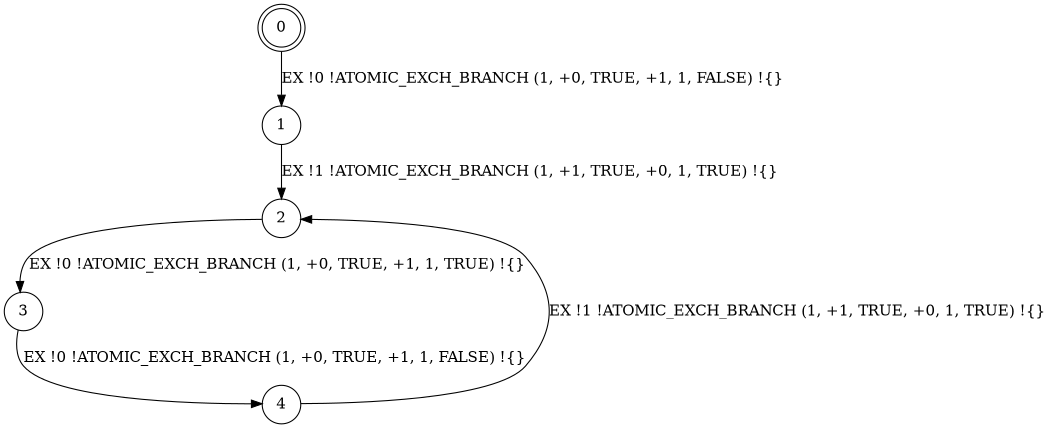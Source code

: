 digraph BCG {
size = "7, 10.5";
center = TRUE;
node [shape = circle];
0 [peripheries = 2];
0 -> 1 [label = "EX !0 !ATOMIC_EXCH_BRANCH (1, +0, TRUE, +1, 1, FALSE) !{}"];
1 -> 2 [label = "EX !1 !ATOMIC_EXCH_BRANCH (1, +1, TRUE, +0, 1, TRUE) !{}"];
2 -> 3 [label = "EX !0 !ATOMIC_EXCH_BRANCH (1, +0, TRUE, +1, 1, TRUE) !{}"];
3 -> 4 [label = "EX !0 !ATOMIC_EXCH_BRANCH (1, +0, TRUE, +1, 1, FALSE) !{}"];
4 -> 2 [label = "EX !1 !ATOMIC_EXCH_BRANCH (1, +1, TRUE, +0, 1, TRUE) !{}"];
}

